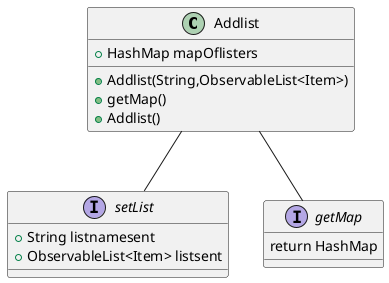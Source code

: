 @startuml
class Addlist{
+HashMap mapOflisters
+Addlist(String,ObservableList<Item>)
+getMap()
+Addlist()
}

Addlist--setList
Addlist--getMap

interface setList{
+String listnamesent
+ObservableList<Item> listsent
}

interface getMap{
return HashMap
}

@enduml